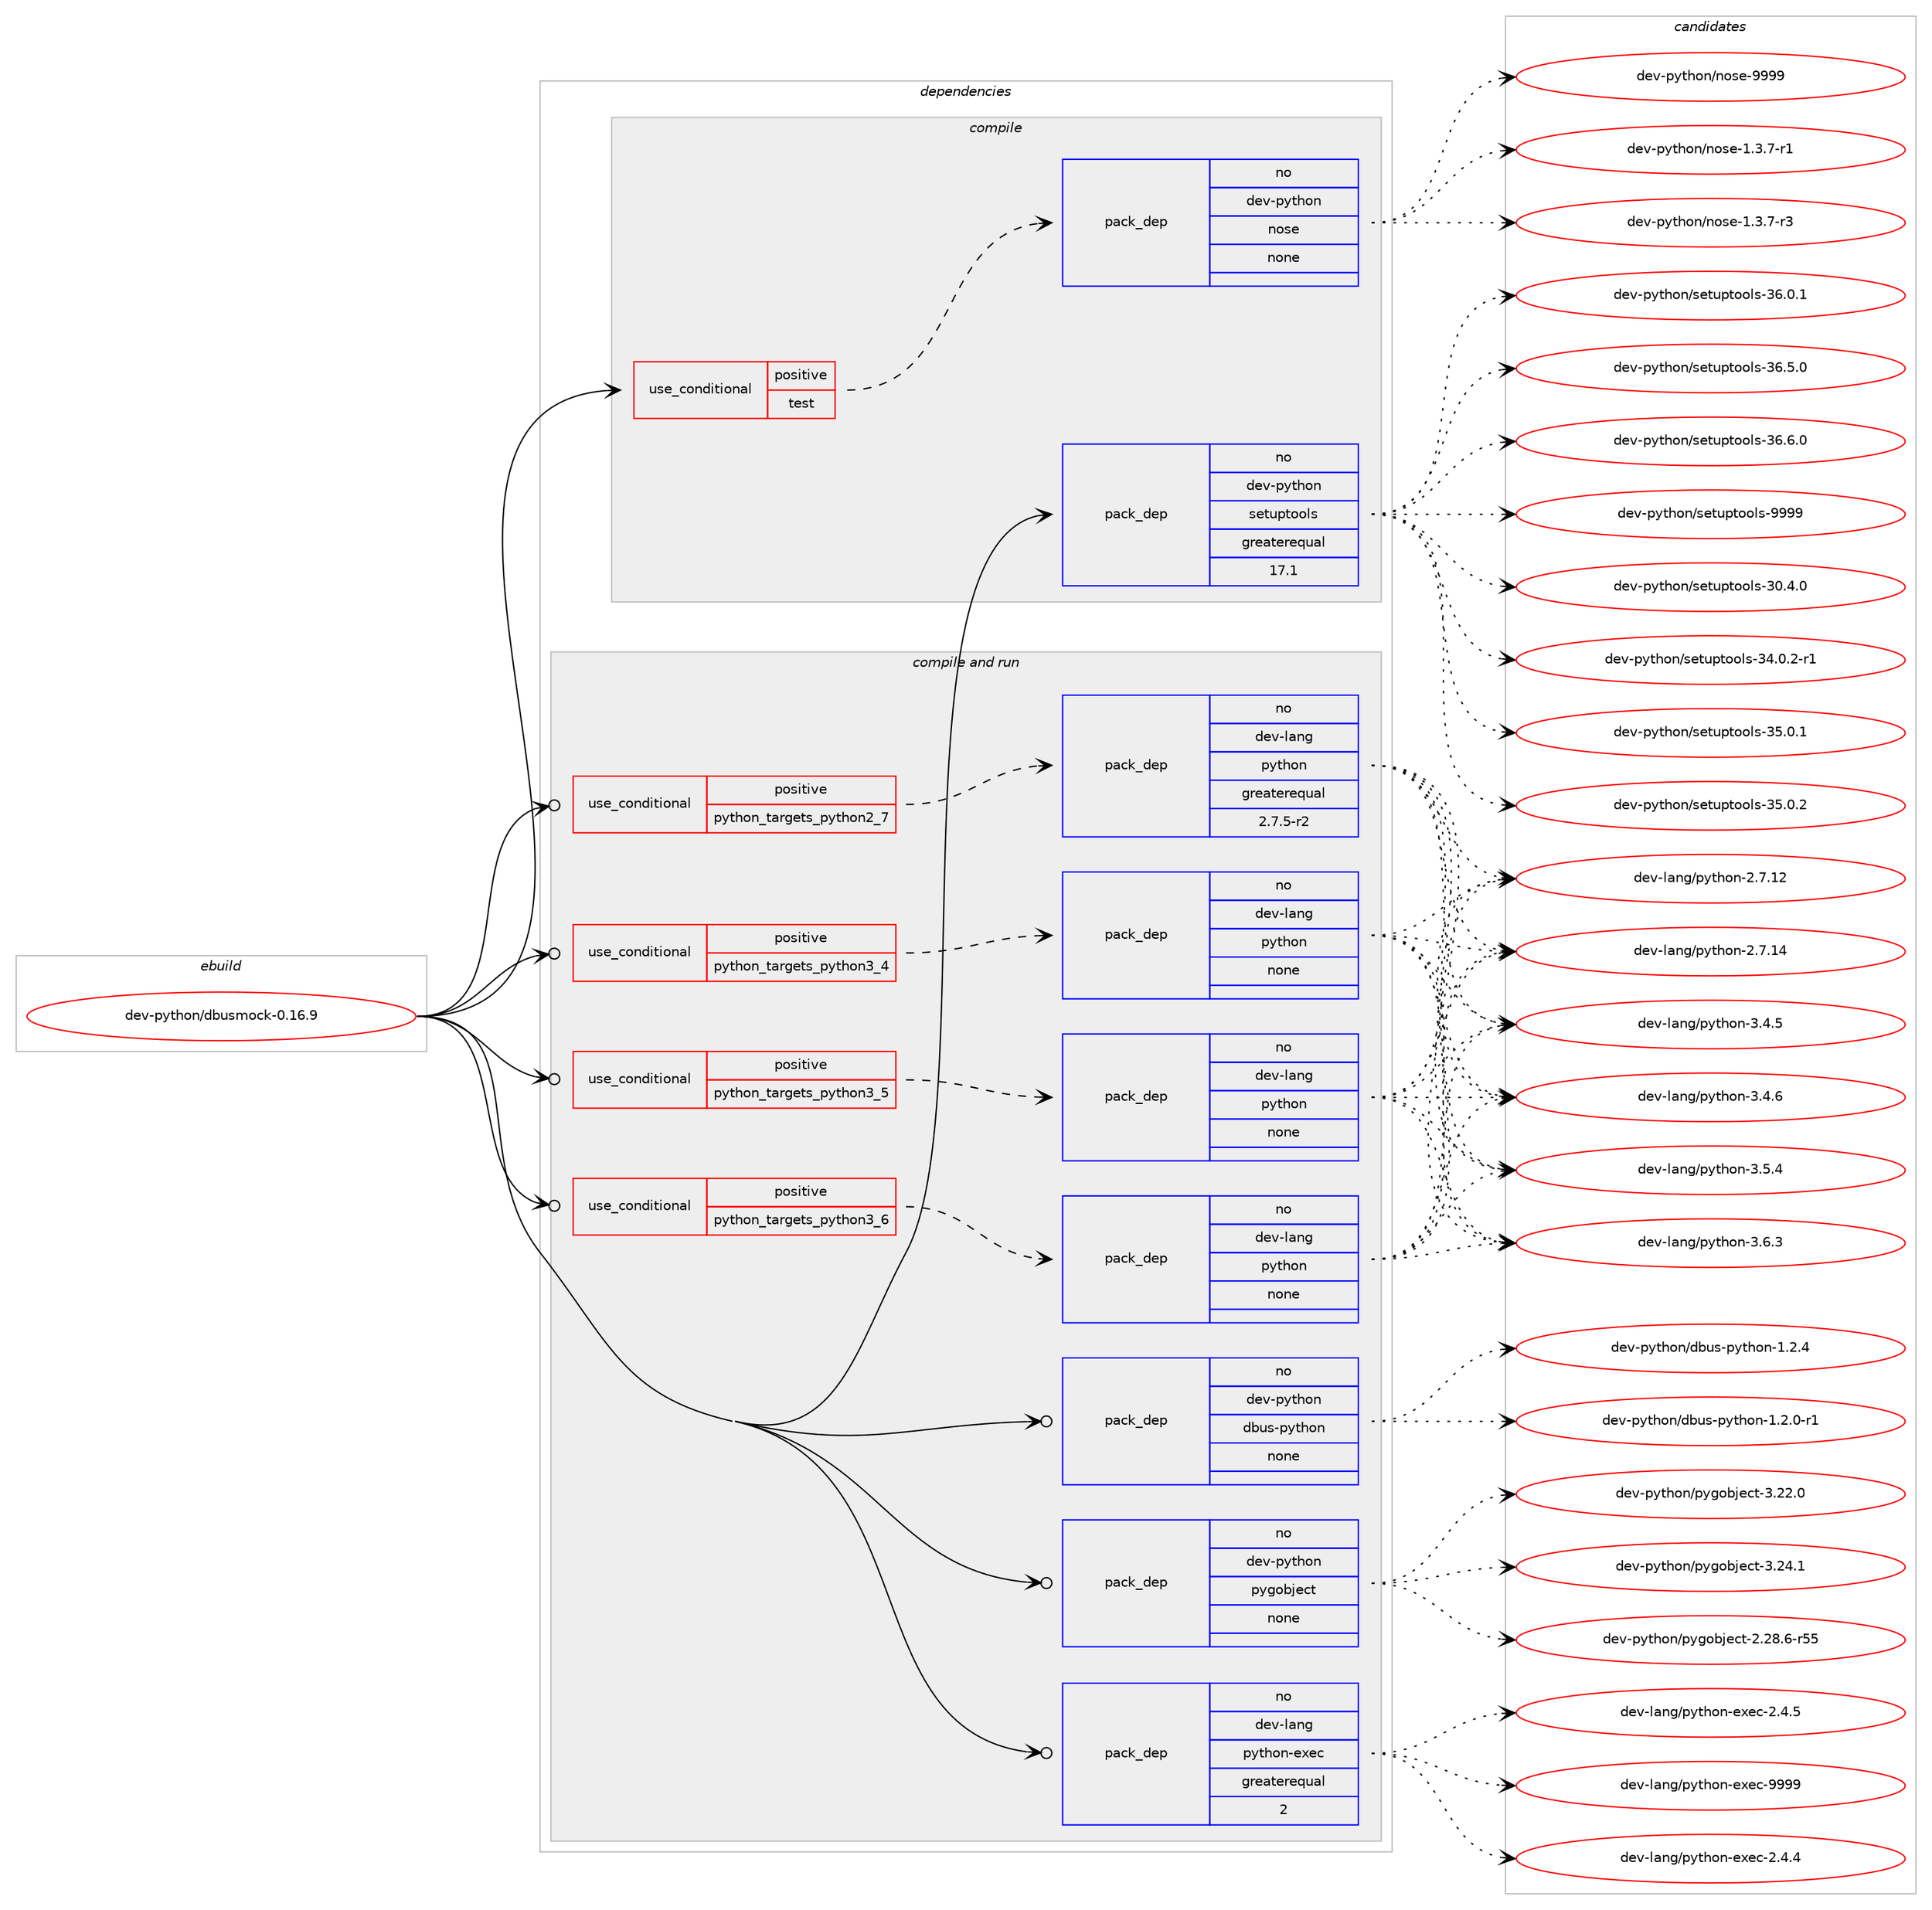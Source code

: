 digraph prolog {

# *************
# Graph options
# *************

newrank=true;
concentrate=true;
compound=true;
graph [rankdir=LR,fontname=Helvetica,fontsize=10,ranksep=1.5];#, ranksep=2.5, nodesep=0.2];
edge  [arrowhead=vee];
node  [fontname=Helvetica,fontsize=10];

# **********
# The ebuild
# **********

subgraph cluster_leftcol {
color=gray;
rank=same;
label=<<i>ebuild</i>>;
id [label="dev-python/dbusmock-0.16.9", color=red, width=4, href="../dev-python/dbusmock-0.16.9.svg"];
}

# ****************
# The dependencies
# ****************

subgraph cluster_midcol {
color=gray;
label=<<i>dependencies</i>>;
subgraph cluster_compile {
fillcolor="#eeeeee";
style=filled;
label=<<i>compile</i>>;
subgraph cond31407 {
dependency152835 [label=<<TABLE BORDER="0" CELLBORDER="1" CELLSPACING="0" CELLPADDING="4"><TR><TD ROWSPAN="3" CELLPADDING="10">use_conditional</TD></TR><TR><TD>positive</TD></TR><TR><TD>test</TD></TR></TABLE>>, shape=none, color=red];
subgraph pack117596 {
dependency152836 [label=<<TABLE BORDER="0" CELLBORDER="1" CELLSPACING="0" CELLPADDING="4" WIDTH="220"><TR><TD ROWSPAN="6" CELLPADDING="30">pack_dep</TD></TR><TR><TD WIDTH="110">no</TD></TR><TR><TD>dev-python</TD></TR><TR><TD>nose</TD></TR><TR><TD>none</TD></TR><TR><TD></TD></TR></TABLE>>, shape=none, color=blue];
}
dependency152835:e -> dependency152836:w [weight=20,style="dashed",arrowhead="vee"];
}
id:e -> dependency152835:w [weight=20,style="solid",arrowhead="vee"];
subgraph pack117597 {
dependency152837 [label=<<TABLE BORDER="0" CELLBORDER="1" CELLSPACING="0" CELLPADDING="4" WIDTH="220"><TR><TD ROWSPAN="6" CELLPADDING="30">pack_dep</TD></TR><TR><TD WIDTH="110">no</TD></TR><TR><TD>dev-python</TD></TR><TR><TD>setuptools</TD></TR><TR><TD>greaterequal</TD></TR><TR><TD>17.1</TD></TR></TABLE>>, shape=none, color=blue];
}
id:e -> dependency152837:w [weight=20,style="solid",arrowhead="vee"];
}
subgraph cluster_compileandrun {
fillcolor="#eeeeee";
style=filled;
label=<<i>compile and run</i>>;
subgraph cond31408 {
dependency152838 [label=<<TABLE BORDER="0" CELLBORDER="1" CELLSPACING="0" CELLPADDING="4"><TR><TD ROWSPAN="3" CELLPADDING="10">use_conditional</TD></TR><TR><TD>positive</TD></TR><TR><TD>python_targets_python2_7</TD></TR></TABLE>>, shape=none, color=red];
subgraph pack117598 {
dependency152839 [label=<<TABLE BORDER="0" CELLBORDER="1" CELLSPACING="0" CELLPADDING="4" WIDTH="220"><TR><TD ROWSPAN="6" CELLPADDING="30">pack_dep</TD></TR><TR><TD WIDTH="110">no</TD></TR><TR><TD>dev-lang</TD></TR><TR><TD>python</TD></TR><TR><TD>greaterequal</TD></TR><TR><TD>2.7.5-r2</TD></TR></TABLE>>, shape=none, color=blue];
}
dependency152838:e -> dependency152839:w [weight=20,style="dashed",arrowhead="vee"];
}
id:e -> dependency152838:w [weight=20,style="solid",arrowhead="odotvee"];
subgraph cond31409 {
dependency152840 [label=<<TABLE BORDER="0" CELLBORDER="1" CELLSPACING="0" CELLPADDING="4"><TR><TD ROWSPAN="3" CELLPADDING="10">use_conditional</TD></TR><TR><TD>positive</TD></TR><TR><TD>python_targets_python3_4</TD></TR></TABLE>>, shape=none, color=red];
subgraph pack117599 {
dependency152841 [label=<<TABLE BORDER="0" CELLBORDER="1" CELLSPACING="0" CELLPADDING="4" WIDTH="220"><TR><TD ROWSPAN="6" CELLPADDING="30">pack_dep</TD></TR><TR><TD WIDTH="110">no</TD></TR><TR><TD>dev-lang</TD></TR><TR><TD>python</TD></TR><TR><TD>none</TD></TR><TR><TD></TD></TR></TABLE>>, shape=none, color=blue];
}
dependency152840:e -> dependency152841:w [weight=20,style="dashed",arrowhead="vee"];
}
id:e -> dependency152840:w [weight=20,style="solid",arrowhead="odotvee"];
subgraph cond31410 {
dependency152842 [label=<<TABLE BORDER="0" CELLBORDER="1" CELLSPACING="0" CELLPADDING="4"><TR><TD ROWSPAN="3" CELLPADDING="10">use_conditional</TD></TR><TR><TD>positive</TD></TR><TR><TD>python_targets_python3_5</TD></TR></TABLE>>, shape=none, color=red];
subgraph pack117600 {
dependency152843 [label=<<TABLE BORDER="0" CELLBORDER="1" CELLSPACING="0" CELLPADDING="4" WIDTH="220"><TR><TD ROWSPAN="6" CELLPADDING="30">pack_dep</TD></TR><TR><TD WIDTH="110">no</TD></TR><TR><TD>dev-lang</TD></TR><TR><TD>python</TD></TR><TR><TD>none</TD></TR><TR><TD></TD></TR></TABLE>>, shape=none, color=blue];
}
dependency152842:e -> dependency152843:w [weight=20,style="dashed",arrowhead="vee"];
}
id:e -> dependency152842:w [weight=20,style="solid",arrowhead="odotvee"];
subgraph cond31411 {
dependency152844 [label=<<TABLE BORDER="0" CELLBORDER="1" CELLSPACING="0" CELLPADDING="4"><TR><TD ROWSPAN="3" CELLPADDING="10">use_conditional</TD></TR><TR><TD>positive</TD></TR><TR><TD>python_targets_python3_6</TD></TR></TABLE>>, shape=none, color=red];
subgraph pack117601 {
dependency152845 [label=<<TABLE BORDER="0" CELLBORDER="1" CELLSPACING="0" CELLPADDING="4" WIDTH="220"><TR><TD ROWSPAN="6" CELLPADDING="30">pack_dep</TD></TR><TR><TD WIDTH="110">no</TD></TR><TR><TD>dev-lang</TD></TR><TR><TD>python</TD></TR><TR><TD>none</TD></TR><TR><TD></TD></TR></TABLE>>, shape=none, color=blue];
}
dependency152844:e -> dependency152845:w [weight=20,style="dashed",arrowhead="vee"];
}
id:e -> dependency152844:w [weight=20,style="solid",arrowhead="odotvee"];
subgraph pack117602 {
dependency152846 [label=<<TABLE BORDER="0" CELLBORDER="1" CELLSPACING="0" CELLPADDING="4" WIDTH="220"><TR><TD ROWSPAN="6" CELLPADDING="30">pack_dep</TD></TR><TR><TD WIDTH="110">no</TD></TR><TR><TD>dev-lang</TD></TR><TR><TD>python-exec</TD></TR><TR><TD>greaterequal</TD></TR><TR><TD>2</TD></TR></TABLE>>, shape=none, color=blue];
}
id:e -> dependency152846:w [weight=20,style="solid",arrowhead="odotvee"];
subgraph pack117603 {
dependency152847 [label=<<TABLE BORDER="0" CELLBORDER="1" CELLSPACING="0" CELLPADDING="4" WIDTH="220"><TR><TD ROWSPAN="6" CELLPADDING="30">pack_dep</TD></TR><TR><TD WIDTH="110">no</TD></TR><TR><TD>dev-python</TD></TR><TR><TD>dbus-python</TD></TR><TR><TD>none</TD></TR><TR><TD></TD></TR></TABLE>>, shape=none, color=blue];
}
id:e -> dependency152847:w [weight=20,style="solid",arrowhead="odotvee"];
subgraph pack117604 {
dependency152848 [label=<<TABLE BORDER="0" CELLBORDER="1" CELLSPACING="0" CELLPADDING="4" WIDTH="220"><TR><TD ROWSPAN="6" CELLPADDING="30">pack_dep</TD></TR><TR><TD WIDTH="110">no</TD></TR><TR><TD>dev-python</TD></TR><TR><TD>pygobject</TD></TR><TR><TD>none</TD></TR><TR><TD></TD></TR></TABLE>>, shape=none, color=blue];
}
id:e -> dependency152848:w [weight=20,style="solid",arrowhead="odotvee"];
}
subgraph cluster_run {
fillcolor="#eeeeee";
style=filled;
label=<<i>run</i>>;
}
}

# **************
# The candidates
# **************

subgraph cluster_choices {
rank=same;
color=gray;
label=<<i>candidates</i>>;

subgraph choice117596 {
color=black;
nodesep=1;
choice10010111845112121116104111110471101111151014549465146554511449 [label="dev-python/nose-1.3.7-r1", color=red, width=4,href="../dev-python/nose-1.3.7-r1.svg"];
choice10010111845112121116104111110471101111151014549465146554511451 [label="dev-python/nose-1.3.7-r3", color=red, width=4,href="../dev-python/nose-1.3.7-r3.svg"];
choice10010111845112121116104111110471101111151014557575757 [label="dev-python/nose-9999", color=red, width=4,href="../dev-python/nose-9999.svg"];
dependency152836:e -> choice10010111845112121116104111110471101111151014549465146554511449:w [style=dotted,weight="100"];
dependency152836:e -> choice10010111845112121116104111110471101111151014549465146554511451:w [style=dotted,weight="100"];
dependency152836:e -> choice10010111845112121116104111110471101111151014557575757:w [style=dotted,weight="100"];
}
subgraph choice117597 {
color=black;
nodesep=1;
choice100101118451121211161041111104711510111611711211611111110811545514846524648 [label="dev-python/setuptools-30.4.0", color=red, width=4,href="../dev-python/setuptools-30.4.0.svg"];
choice1001011184511212111610411111047115101116117112116111111108115455152464846504511449 [label="dev-python/setuptools-34.0.2-r1", color=red, width=4,href="../dev-python/setuptools-34.0.2-r1.svg"];
choice100101118451121211161041111104711510111611711211611111110811545515346484649 [label="dev-python/setuptools-35.0.1", color=red, width=4,href="../dev-python/setuptools-35.0.1.svg"];
choice100101118451121211161041111104711510111611711211611111110811545515346484650 [label="dev-python/setuptools-35.0.2", color=red, width=4,href="../dev-python/setuptools-35.0.2.svg"];
choice100101118451121211161041111104711510111611711211611111110811545515446484649 [label="dev-python/setuptools-36.0.1", color=red, width=4,href="../dev-python/setuptools-36.0.1.svg"];
choice100101118451121211161041111104711510111611711211611111110811545515446534648 [label="dev-python/setuptools-36.5.0", color=red, width=4,href="../dev-python/setuptools-36.5.0.svg"];
choice100101118451121211161041111104711510111611711211611111110811545515446544648 [label="dev-python/setuptools-36.6.0", color=red, width=4,href="../dev-python/setuptools-36.6.0.svg"];
choice10010111845112121116104111110471151011161171121161111111081154557575757 [label="dev-python/setuptools-9999", color=red, width=4,href="../dev-python/setuptools-9999.svg"];
dependency152837:e -> choice100101118451121211161041111104711510111611711211611111110811545514846524648:w [style=dotted,weight="100"];
dependency152837:e -> choice1001011184511212111610411111047115101116117112116111111108115455152464846504511449:w [style=dotted,weight="100"];
dependency152837:e -> choice100101118451121211161041111104711510111611711211611111110811545515346484649:w [style=dotted,weight="100"];
dependency152837:e -> choice100101118451121211161041111104711510111611711211611111110811545515346484650:w [style=dotted,weight="100"];
dependency152837:e -> choice100101118451121211161041111104711510111611711211611111110811545515446484649:w [style=dotted,weight="100"];
dependency152837:e -> choice100101118451121211161041111104711510111611711211611111110811545515446534648:w [style=dotted,weight="100"];
dependency152837:e -> choice100101118451121211161041111104711510111611711211611111110811545515446544648:w [style=dotted,weight="100"];
dependency152837:e -> choice10010111845112121116104111110471151011161171121161111111081154557575757:w [style=dotted,weight="100"];
}
subgraph choice117598 {
color=black;
nodesep=1;
choice10010111845108971101034711212111610411111045504655464950 [label="dev-lang/python-2.7.12", color=red, width=4,href="../dev-lang/python-2.7.12.svg"];
choice10010111845108971101034711212111610411111045504655464952 [label="dev-lang/python-2.7.14", color=red, width=4,href="../dev-lang/python-2.7.14.svg"];
choice100101118451089711010347112121116104111110455146524653 [label="dev-lang/python-3.4.5", color=red, width=4,href="../dev-lang/python-3.4.5.svg"];
choice100101118451089711010347112121116104111110455146524654 [label="dev-lang/python-3.4.6", color=red, width=4,href="../dev-lang/python-3.4.6.svg"];
choice100101118451089711010347112121116104111110455146534652 [label="dev-lang/python-3.5.4", color=red, width=4,href="../dev-lang/python-3.5.4.svg"];
choice100101118451089711010347112121116104111110455146544651 [label="dev-lang/python-3.6.3", color=red, width=4,href="../dev-lang/python-3.6.3.svg"];
dependency152839:e -> choice10010111845108971101034711212111610411111045504655464950:w [style=dotted,weight="100"];
dependency152839:e -> choice10010111845108971101034711212111610411111045504655464952:w [style=dotted,weight="100"];
dependency152839:e -> choice100101118451089711010347112121116104111110455146524653:w [style=dotted,weight="100"];
dependency152839:e -> choice100101118451089711010347112121116104111110455146524654:w [style=dotted,weight="100"];
dependency152839:e -> choice100101118451089711010347112121116104111110455146534652:w [style=dotted,weight="100"];
dependency152839:e -> choice100101118451089711010347112121116104111110455146544651:w [style=dotted,weight="100"];
}
subgraph choice117599 {
color=black;
nodesep=1;
choice10010111845108971101034711212111610411111045504655464950 [label="dev-lang/python-2.7.12", color=red, width=4,href="../dev-lang/python-2.7.12.svg"];
choice10010111845108971101034711212111610411111045504655464952 [label="dev-lang/python-2.7.14", color=red, width=4,href="../dev-lang/python-2.7.14.svg"];
choice100101118451089711010347112121116104111110455146524653 [label="dev-lang/python-3.4.5", color=red, width=4,href="../dev-lang/python-3.4.5.svg"];
choice100101118451089711010347112121116104111110455146524654 [label="dev-lang/python-3.4.6", color=red, width=4,href="../dev-lang/python-3.4.6.svg"];
choice100101118451089711010347112121116104111110455146534652 [label="dev-lang/python-3.5.4", color=red, width=4,href="../dev-lang/python-3.5.4.svg"];
choice100101118451089711010347112121116104111110455146544651 [label="dev-lang/python-3.6.3", color=red, width=4,href="../dev-lang/python-3.6.3.svg"];
dependency152841:e -> choice10010111845108971101034711212111610411111045504655464950:w [style=dotted,weight="100"];
dependency152841:e -> choice10010111845108971101034711212111610411111045504655464952:w [style=dotted,weight="100"];
dependency152841:e -> choice100101118451089711010347112121116104111110455146524653:w [style=dotted,weight="100"];
dependency152841:e -> choice100101118451089711010347112121116104111110455146524654:w [style=dotted,weight="100"];
dependency152841:e -> choice100101118451089711010347112121116104111110455146534652:w [style=dotted,weight="100"];
dependency152841:e -> choice100101118451089711010347112121116104111110455146544651:w [style=dotted,weight="100"];
}
subgraph choice117600 {
color=black;
nodesep=1;
choice10010111845108971101034711212111610411111045504655464950 [label="dev-lang/python-2.7.12", color=red, width=4,href="../dev-lang/python-2.7.12.svg"];
choice10010111845108971101034711212111610411111045504655464952 [label="dev-lang/python-2.7.14", color=red, width=4,href="../dev-lang/python-2.7.14.svg"];
choice100101118451089711010347112121116104111110455146524653 [label="dev-lang/python-3.4.5", color=red, width=4,href="../dev-lang/python-3.4.5.svg"];
choice100101118451089711010347112121116104111110455146524654 [label="dev-lang/python-3.4.6", color=red, width=4,href="../dev-lang/python-3.4.6.svg"];
choice100101118451089711010347112121116104111110455146534652 [label="dev-lang/python-3.5.4", color=red, width=4,href="../dev-lang/python-3.5.4.svg"];
choice100101118451089711010347112121116104111110455146544651 [label="dev-lang/python-3.6.3", color=red, width=4,href="../dev-lang/python-3.6.3.svg"];
dependency152843:e -> choice10010111845108971101034711212111610411111045504655464950:w [style=dotted,weight="100"];
dependency152843:e -> choice10010111845108971101034711212111610411111045504655464952:w [style=dotted,weight="100"];
dependency152843:e -> choice100101118451089711010347112121116104111110455146524653:w [style=dotted,weight="100"];
dependency152843:e -> choice100101118451089711010347112121116104111110455146524654:w [style=dotted,weight="100"];
dependency152843:e -> choice100101118451089711010347112121116104111110455146534652:w [style=dotted,weight="100"];
dependency152843:e -> choice100101118451089711010347112121116104111110455146544651:w [style=dotted,weight="100"];
}
subgraph choice117601 {
color=black;
nodesep=1;
choice10010111845108971101034711212111610411111045504655464950 [label="dev-lang/python-2.7.12", color=red, width=4,href="../dev-lang/python-2.7.12.svg"];
choice10010111845108971101034711212111610411111045504655464952 [label="dev-lang/python-2.7.14", color=red, width=4,href="../dev-lang/python-2.7.14.svg"];
choice100101118451089711010347112121116104111110455146524653 [label="dev-lang/python-3.4.5", color=red, width=4,href="../dev-lang/python-3.4.5.svg"];
choice100101118451089711010347112121116104111110455146524654 [label="dev-lang/python-3.4.6", color=red, width=4,href="../dev-lang/python-3.4.6.svg"];
choice100101118451089711010347112121116104111110455146534652 [label="dev-lang/python-3.5.4", color=red, width=4,href="../dev-lang/python-3.5.4.svg"];
choice100101118451089711010347112121116104111110455146544651 [label="dev-lang/python-3.6.3", color=red, width=4,href="../dev-lang/python-3.6.3.svg"];
dependency152845:e -> choice10010111845108971101034711212111610411111045504655464950:w [style=dotted,weight="100"];
dependency152845:e -> choice10010111845108971101034711212111610411111045504655464952:w [style=dotted,weight="100"];
dependency152845:e -> choice100101118451089711010347112121116104111110455146524653:w [style=dotted,weight="100"];
dependency152845:e -> choice100101118451089711010347112121116104111110455146524654:w [style=dotted,weight="100"];
dependency152845:e -> choice100101118451089711010347112121116104111110455146534652:w [style=dotted,weight="100"];
dependency152845:e -> choice100101118451089711010347112121116104111110455146544651:w [style=dotted,weight="100"];
}
subgraph choice117602 {
color=black;
nodesep=1;
choice1001011184510897110103471121211161041111104510112010199455046524652 [label="dev-lang/python-exec-2.4.4", color=red, width=4,href="../dev-lang/python-exec-2.4.4.svg"];
choice1001011184510897110103471121211161041111104510112010199455046524653 [label="dev-lang/python-exec-2.4.5", color=red, width=4,href="../dev-lang/python-exec-2.4.5.svg"];
choice10010111845108971101034711212111610411111045101120101994557575757 [label="dev-lang/python-exec-9999", color=red, width=4,href="../dev-lang/python-exec-9999.svg"];
dependency152846:e -> choice1001011184510897110103471121211161041111104510112010199455046524652:w [style=dotted,weight="100"];
dependency152846:e -> choice1001011184510897110103471121211161041111104510112010199455046524653:w [style=dotted,weight="100"];
dependency152846:e -> choice10010111845108971101034711212111610411111045101120101994557575757:w [style=dotted,weight="100"];
}
subgraph choice117603 {
color=black;
nodesep=1;
choice100101118451121211161041111104710098117115451121211161041111104549465046484511449 [label="dev-python/dbus-python-1.2.0-r1", color=red, width=4,href="../dev-python/dbus-python-1.2.0-r1.svg"];
choice10010111845112121116104111110471009811711545112121116104111110454946504652 [label="dev-python/dbus-python-1.2.4", color=red, width=4,href="../dev-python/dbus-python-1.2.4.svg"];
dependency152847:e -> choice100101118451121211161041111104710098117115451121211161041111104549465046484511449:w [style=dotted,weight="100"];
dependency152847:e -> choice10010111845112121116104111110471009811711545112121116104111110454946504652:w [style=dotted,weight="100"];
}
subgraph choice117604 {
color=black;
nodesep=1;
choice1001011184511212111610411111047112121103111981061019911645504650564654451145353 [label="dev-python/pygobject-2.28.6-r55", color=red, width=4,href="../dev-python/pygobject-2.28.6-r55.svg"];
choice1001011184511212111610411111047112121103111981061019911645514650504648 [label="dev-python/pygobject-3.22.0", color=red, width=4,href="../dev-python/pygobject-3.22.0.svg"];
choice1001011184511212111610411111047112121103111981061019911645514650524649 [label="dev-python/pygobject-3.24.1", color=red, width=4,href="../dev-python/pygobject-3.24.1.svg"];
dependency152848:e -> choice1001011184511212111610411111047112121103111981061019911645504650564654451145353:w [style=dotted,weight="100"];
dependency152848:e -> choice1001011184511212111610411111047112121103111981061019911645514650504648:w [style=dotted,weight="100"];
dependency152848:e -> choice1001011184511212111610411111047112121103111981061019911645514650524649:w [style=dotted,weight="100"];
}
}

}
